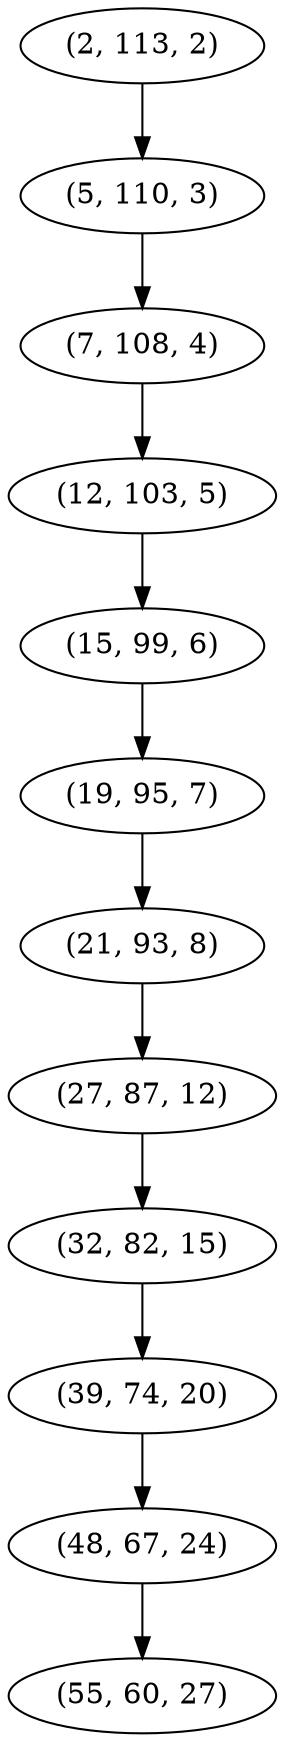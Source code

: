 digraph tree {
    "(2, 113, 2)";
    "(5, 110, 3)";
    "(7, 108, 4)";
    "(12, 103, 5)";
    "(15, 99, 6)";
    "(19, 95, 7)";
    "(21, 93, 8)";
    "(27, 87, 12)";
    "(32, 82, 15)";
    "(39, 74, 20)";
    "(48, 67, 24)";
    "(55, 60, 27)";
    "(2, 113, 2)" -> "(5, 110, 3)";
    "(5, 110, 3)" -> "(7, 108, 4)";
    "(7, 108, 4)" -> "(12, 103, 5)";
    "(12, 103, 5)" -> "(15, 99, 6)";
    "(15, 99, 6)" -> "(19, 95, 7)";
    "(19, 95, 7)" -> "(21, 93, 8)";
    "(21, 93, 8)" -> "(27, 87, 12)";
    "(27, 87, 12)" -> "(32, 82, 15)";
    "(32, 82, 15)" -> "(39, 74, 20)";
    "(39, 74, 20)" -> "(48, 67, 24)";
    "(48, 67, 24)" -> "(55, 60, 27)";
}
